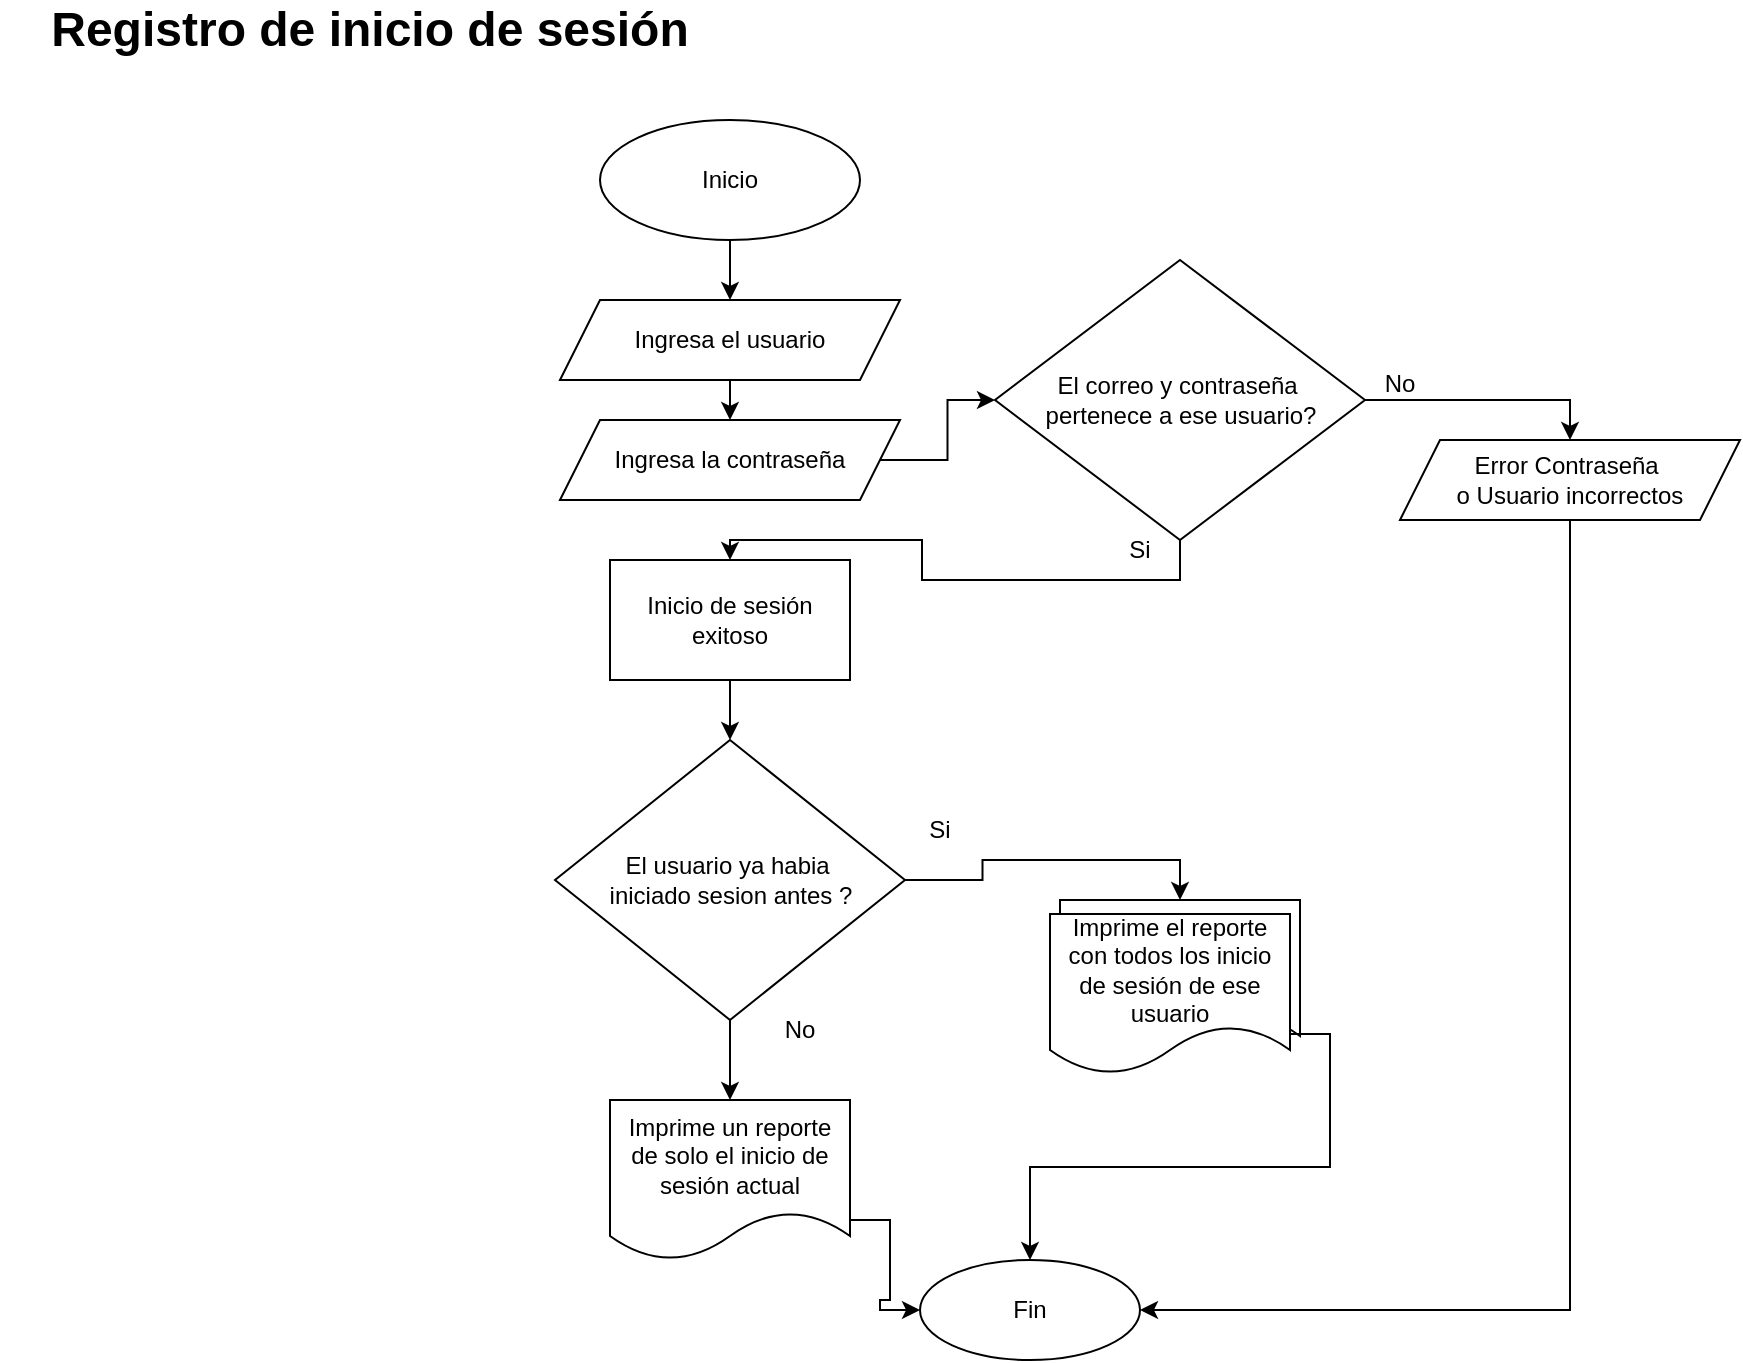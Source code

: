 <mxfile version="26.0.4">
  <diagram name="Página-1" id="NV25tBCGpuAmbjORhFld">
    <mxGraphModel dx="984" dy="718" grid="1" gridSize="10" guides="1" tooltips="1" connect="1" arrows="1" fold="1" page="1" pageScale="1" pageWidth="827" pageHeight="1169" math="0" shadow="0">
      <root>
        <mxCell id="0" />
        <mxCell id="1" parent="0" />
        <mxCell id="nx8Xw3iYs9eSRNtP86FE-1" value="&lt;font style=&quot;font-size: 24px;&quot;&gt;&lt;b&gt;Registro de inicio de sesión&lt;/b&gt;&lt;/font&gt;" style="text;html=1;align=center;verticalAlign=middle;whiteSpace=wrap;rounded=0;" vertex="1" parent="1">
          <mxGeometry x="20" y="120" width="370" height="30" as="geometry" />
        </mxCell>
        <mxCell id="nx8Xw3iYs9eSRNtP86FE-4" style="edgeStyle=orthogonalEdgeStyle;rounded=0;orthogonalLoop=1;jettySize=auto;html=1;exitX=0.5;exitY=1;exitDx=0;exitDy=0;entryX=0.5;entryY=0;entryDx=0;entryDy=0;" edge="1" parent="1" source="nx8Xw3iYs9eSRNtP86FE-2" target="nx8Xw3iYs9eSRNtP86FE-3">
          <mxGeometry relative="1" as="geometry" />
        </mxCell>
        <mxCell id="nx8Xw3iYs9eSRNtP86FE-2" value="Inicio" style="ellipse;whiteSpace=wrap;html=1;" vertex="1" parent="1">
          <mxGeometry x="320" y="180" width="130" height="60" as="geometry" />
        </mxCell>
        <mxCell id="nx8Xw3iYs9eSRNtP86FE-6" style="edgeStyle=orthogonalEdgeStyle;rounded=0;orthogonalLoop=1;jettySize=auto;html=1;exitX=0.5;exitY=1;exitDx=0;exitDy=0;entryX=0.5;entryY=0;entryDx=0;entryDy=0;" edge="1" parent="1" source="nx8Xw3iYs9eSRNtP86FE-3" target="nx8Xw3iYs9eSRNtP86FE-5">
          <mxGeometry relative="1" as="geometry" />
        </mxCell>
        <mxCell id="nx8Xw3iYs9eSRNtP86FE-3" value="Ingresa el usuario" style="shape=parallelogram;perimeter=parallelogramPerimeter;whiteSpace=wrap;html=1;fixedSize=1;" vertex="1" parent="1">
          <mxGeometry x="300" y="270" width="170" height="40" as="geometry" />
        </mxCell>
        <mxCell id="nx8Xw3iYs9eSRNtP86FE-21" style="edgeStyle=orthogonalEdgeStyle;rounded=0;orthogonalLoop=1;jettySize=auto;html=1;exitX=1;exitY=0.5;exitDx=0;exitDy=0;entryX=0;entryY=0.5;entryDx=0;entryDy=0;" edge="1" parent="1" source="nx8Xw3iYs9eSRNtP86FE-5" target="nx8Xw3iYs9eSRNtP86FE-20">
          <mxGeometry relative="1" as="geometry" />
        </mxCell>
        <mxCell id="nx8Xw3iYs9eSRNtP86FE-5" value="Ingresa la contraseña" style="shape=parallelogram;perimeter=parallelogramPerimeter;whiteSpace=wrap;html=1;fixedSize=1;" vertex="1" parent="1">
          <mxGeometry x="300" y="330" width="170" height="40" as="geometry" />
        </mxCell>
        <mxCell id="nx8Xw3iYs9eSRNtP86FE-10" style="edgeStyle=orthogonalEdgeStyle;rounded=0;orthogonalLoop=1;jettySize=auto;html=1;exitX=0.5;exitY=1;exitDx=0;exitDy=0;entryX=0.5;entryY=0;entryDx=0;entryDy=0;" edge="1" parent="1" source="nx8Xw3iYs9eSRNtP86FE-7" target="nx8Xw3iYs9eSRNtP86FE-9">
          <mxGeometry relative="1" as="geometry" />
        </mxCell>
        <mxCell id="nx8Xw3iYs9eSRNtP86FE-7" value="Inicio de sesión exitoso" style="rounded=0;whiteSpace=wrap;html=1;" vertex="1" parent="1">
          <mxGeometry x="325" y="400" width="120" height="60" as="geometry" />
        </mxCell>
        <mxCell id="nx8Xw3iYs9eSRNtP86FE-18" style="edgeStyle=orthogonalEdgeStyle;rounded=0;orthogonalLoop=1;jettySize=auto;html=1;exitX=0.5;exitY=1;exitDx=0;exitDy=0;entryX=0.5;entryY=0;entryDx=0;entryDy=0;" edge="1" parent="1" source="nx8Xw3iYs9eSRNtP86FE-9" target="nx8Xw3iYs9eSRNtP86FE-15">
          <mxGeometry relative="1" as="geometry" />
        </mxCell>
        <mxCell id="nx8Xw3iYs9eSRNtP86FE-19" style="edgeStyle=orthogonalEdgeStyle;rounded=0;orthogonalLoop=1;jettySize=auto;html=1;exitX=1;exitY=0.5;exitDx=0;exitDy=0;entryX=0.5;entryY=0;entryDx=0;entryDy=0;" edge="1" parent="1" source="nx8Xw3iYs9eSRNtP86FE-9" target="nx8Xw3iYs9eSRNtP86FE-16">
          <mxGeometry relative="1" as="geometry" />
        </mxCell>
        <mxCell id="nx8Xw3iYs9eSRNtP86FE-9" value="El usuario ya habia&amp;nbsp;&lt;div&gt;iniciado sesion antes ?&lt;/div&gt;" style="rhombus;whiteSpace=wrap;html=1;" vertex="1" parent="1">
          <mxGeometry x="297.5" y="490" width="175" height="140" as="geometry" />
        </mxCell>
        <mxCell id="nx8Xw3iYs9eSRNtP86FE-13" value="Si" style="text;html=1;align=center;verticalAlign=middle;whiteSpace=wrap;rounded=0;" vertex="1" parent="1">
          <mxGeometry x="460" y="520" width="60" height="30" as="geometry" />
        </mxCell>
        <mxCell id="nx8Xw3iYs9eSRNtP86FE-14" value="No" style="text;html=1;align=center;verticalAlign=middle;whiteSpace=wrap;rounded=0;" vertex="1" parent="1">
          <mxGeometry x="390" y="620" width="60" height="30" as="geometry" />
        </mxCell>
        <mxCell id="nx8Xw3iYs9eSRNtP86FE-15" value="Imprime un reporte de solo el inicio de sesión actual" style="shape=document;whiteSpace=wrap;html=1;boundedLbl=1;" vertex="1" parent="1">
          <mxGeometry x="325" y="670" width="120" height="80" as="geometry" />
        </mxCell>
        <mxCell id="nx8Xw3iYs9eSRNtP86FE-16" value="" style="shape=document;whiteSpace=wrap;html=1;boundedLbl=1;" vertex="1" parent="1">
          <mxGeometry x="550" y="570" width="120" height="80" as="geometry" />
        </mxCell>
        <mxCell id="nx8Xw3iYs9eSRNtP86FE-31" style="edgeStyle=orthogonalEdgeStyle;rounded=0;orthogonalLoop=1;jettySize=auto;html=1;exitX=1;exitY=0.75;exitDx=0;exitDy=0;entryX=0.5;entryY=0;entryDx=0;entryDy=0;" edge="1" parent="1" source="nx8Xw3iYs9eSRNtP86FE-17" target="nx8Xw3iYs9eSRNtP86FE-29">
          <mxGeometry relative="1" as="geometry" />
        </mxCell>
        <mxCell id="nx8Xw3iYs9eSRNtP86FE-17" value="Imprime el reporte con todos los inicio de sesión de ese usuario" style="shape=document;whiteSpace=wrap;html=1;boundedLbl=1;" vertex="1" parent="1">
          <mxGeometry x="545" y="577" width="120" height="80" as="geometry" />
        </mxCell>
        <mxCell id="nx8Xw3iYs9eSRNtP86FE-27" style="edgeStyle=orthogonalEdgeStyle;rounded=0;orthogonalLoop=1;jettySize=auto;html=1;exitX=1;exitY=0.5;exitDx=0;exitDy=0;entryX=0.5;entryY=0;entryDx=0;entryDy=0;" edge="1" parent="1" source="nx8Xw3iYs9eSRNtP86FE-20" target="nx8Xw3iYs9eSRNtP86FE-26">
          <mxGeometry relative="1" as="geometry" />
        </mxCell>
        <mxCell id="nx8Xw3iYs9eSRNtP86FE-34" style="edgeStyle=orthogonalEdgeStyle;rounded=0;orthogonalLoop=1;jettySize=auto;html=1;exitX=0.5;exitY=1;exitDx=0;exitDy=0;entryX=0.5;entryY=0;entryDx=0;entryDy=0;" edge="1" parent="1" source="nx8Xw3iYs9eSRNtP86FE-20" target="nx8Xw3iYs9eSRNtP86FE-7">
          <mxGeometry relative="1" as="geometry">
            <Array as="points">
              <mxPoint x="610" y="410" />
              <mxPoint x="481" y="410" />
              <mxPoint x="481" y="390" />
              <mxPoint x="385" y="390" />
            </Array>
          </mxGeometry>
        </mxCell>
        <mxCell id="nx8Xw3iYs9eSRNtP86FE-20" value="El correo y contraseña&amp;nbsp;&lt;div&gt;pertenece a ese usuario?&lt;/div&gt;" style="rhombus;whiteSpace=wrap;html=1;" vertex="1" parent="1">
          <mxGeometry x="517.5" y="250" width="185" height="140" as="geometry" />
        </mxCell>
        <mxCell id="nx8Xw3iYs9eSRNtP86FE-23" value="Si" style="text;html=1;align=center;verticalAlign=middle;whiteSpace=wrap;rounded=0;" vertex="1" parent="1">
          <mxGeometry x="560" y="380" width="60" height="30" as="geometry" />
        </mxCell>
        <mxCell id="nx8Xw3iYs9eSRNtP86FE-25" value="No" style="text;html=1;align=center;verticalAlign=middle;whiteSpace=wrap;rounded=0;" vertex="1" parent="1">
          <mxGeometry x="690" y="297" width="60" height="30" as="geometry" />
        </mxCell>
        <mxCell id="nx8Xw3iYs9eSRNtP86FE-30" style="edgeStyle=orthogonalEdgeStyle;rounded=0;orthogonalLoop=1;jettySize=auto;html=1;exitX=0.5;exitY=1;exitDx=0;exitDy=0;entryX=1;entryY=0.5;entryDx=0;entryDy=0;" edge="1" parent="1" source="nx8Xw3iYs9eSRNtP86FE-26" target="nx8Xw3iYs9eSRNtP86FE-29">
          <mxGeometry relative="1" as="geometry">
            <mxPoint x="850" y="610" as="targetPoint" />
          </mxGeometry>
        </mxCell>
        <mxCell id="nx8Xw3iYs9eSRNtP86FE-26" value="Error Contraseña&amp;nbsp;&lt;div&gt;o Usuario incorrectos&lt;/div&gt;" style="shape=parallelogram;perimeter=parallelogramPerimeter;whiteSpace=wrap;html=1;fixedSize=1;" vertex="1" parent="1">
          <mxGeometry x="720" y="340" width="170" height="40" as="geometry" />
        </mxCell>
        <mxCell id="nx8Xw3iYs9eSRNtP86FE-29" value="Fin" style="ellipse;whiteSpace=wrap;html=1;" vertex="1" parent="1">
          <mxGeometry x="480" y="750" width="110" height="50" as="geometry" />
        </mxCell>
        <mxCell id="nx8Xw3iYs9eSRNtP86FE-32" style="edgeStyle=orthogonalEdgeStyle;rounded=0;orthogonalLoop=1;jettySize=auto;html=1;exitX=1;exitY=0.75;exitDx=0;exitDy=0;entryX=0;entryY=0.5;entryDx=0;entryDy=0;" edge="1" parent="1" source="nx8Xw3iYs9eSRNtP86FE-15" target="nx8Xw3iYs9eSRNtP86FE-29">
          <mxGeometry relative="1" as="geometry" />
        </mxCell>
      </root>
    </mxGraphModel>
  </diagram>
</mxfile>
